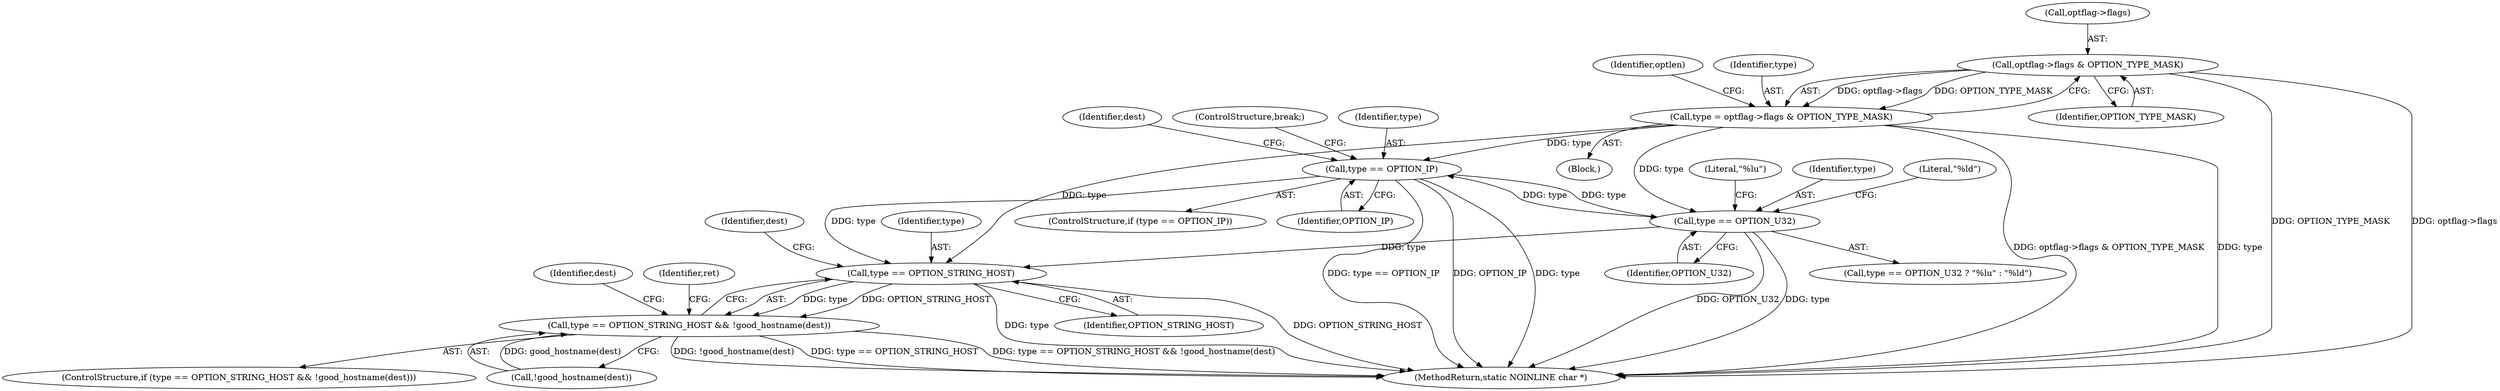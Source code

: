 digraph "0_busybox_352f79acbd759c14399e39baef21fc4ffe180ac2@pointer" {
"1000144" [label="(Call,optflag->flags & OPTION_TYPE_MASK)"];
"1000142" [label="(Call,type = optflag->flags & OPTION_TYPE_MASK)"];
"1000203" [label="(Call,type == OPTION_IP)"];
"1000251" [label="(Call,type == OPTION_U32)"];
"1000274" [label="(Call,type == OPTION_STRING_HOST)"];
"1000273" [label="(Call,type == OPTION_STRING_HOST && !good_hostname(dest))"];
"1000150" [label="(Identifier,optlen)"];
"1000281" [label="(Identifier,dest)"];
"1000205" [label="(Identifier,OPTION_IP)"];
"1000145" [label="(Call,optflag->flags)"];
"1000143" [label="(Identifier,type)"];
"1000255" [label="(Literal,\"%ld\")"];
"1000254" [label="(Literal,\"%lu\")"];
"1000127" [label="(Block,)"];
"1000253" [label="(Identifier,OPTION_U32)"];
"1000148" [label="(Identifier,OPTION_TYPE_MASK)"];
"1000272" [label="(ControlStructure,if (type == OPTION_STRING_HOST && !good_hostname(dest)))"];
"1000570" [label="(MethodReturn,static NOINLINE char *)"];
"1000276" [label="(Identifier,OPTION_STRING_HOST)"];
"1000202" [label="(ControlStructure,if (type == OPTION_IP))"];
"1000285" [label="(Identifier,ret)"];
"1000142" [label="(Call,type = optflag->flags & OPTION_TYPE_MASK)"];
"1000250" [label="(Call,type == OPTION_U32 ? \"%lu\" : \"%ld\")"];
"1000273" [label="(Call,type == OPTION_STRING_HOST && !good_hostname(dest))"];
"1000208" [label="(Identifier,dest)"];
"1000275" [label="(Identifier,type)"];
"1000203" [label="(Call,type == OPTION_IP)"];
"1000274" [label="(Call,type == OPTION_STRING_HOST)"];
"1000251" [label="(Call,type == OPTION_U32)"];
"1000277" [label="(Call,!good_hostname(dest))"];
"1000252" [label="(Identifier,type)"];
"1000144" [label="(Call,optflag->flags & OPTION_TYPE_MASK)"];
"1000206" [label="(ControlStructure,break;)"];
"1000204" [label="(Identifier,type)"];
"1000279" [label="(Identifier,dest)"];
"1000144" -> "1000142"  [label="AST: "];
"1000144" -> "1000148"  [label="CFG: "];
"1000145" -> "1000144"  [label="AST: "];
"1000148" -> "1000144"  [label="AST: "];
"1000142" -> "1000144"  [label="CFG: "];
"1000144" -> "1000570"  [label="DDG: OPTION_TYPE_MASK"];
"1000144" -> "1000570"  [label="DDG: optflag->flags"];
"1000144" -> "1000142"  [label="DDG: optflag->flags"];
"1000144" -> "1000142"  [label="DDG: OPTION_TYPE_MASK"];
"1000142" -> "1000127"  [label="AST: "];
"1000143" -> "1000142"  [label="AST: "];
"1000150" -> "1000142"  [label="CFG: "];
"1000142" -> "1000570"  [label="DDG: optflag->flags & OPTION_TYPE_MASK"];
"1000142" -> "1000570"  [label="DDG: type"];
"1000142" -> "1000203"  [label="DDG: type"];
"1000142" -> "1000251"  [label="DDG: type"];
"1000142" -> "1000274"  [label="DDG: type"];
"1000203" -> "1000202"  [label="AST: "];
"1000203" -> "1000205"  [label="CFG: "];
"1000204" -> "1000203"  [label="AST: "];
"1000205" -> "1000203"  [label="AST: "];
"1000206" -> "1000203"  [label="CFG: "];
"1000208" -> "1000203"  [label="CFG: "];
"1000203" -> "1000570"  [label="DDG: type == OPTION_IP"];
"1000203" -> "1000570"  [label="DDG: OPTION_IP"];
"1000203" -> "1000570"  [label="DDG: type"];
"1000251" -> "1000203"  [label="DDG: type"];
"1000203" -> "1000251"  [label="DDG: type"];
"1000203" -> "1000274"  [label="DDG: type"];
"1000251" -> "1000250"  [label="AST: "];
"1000251" -> "1000253"  [label="CFG: "];
"1000252" -> "1000251"  [label="AST: "];
"1000253" -> "1000251"  [label="AST: "];
"1000254" -> "1000251"  [label="CFG: "];
"1000255" -> "1000251"  [label="CFG: "];
"1000251" -> "1000570"  [label="DDG: OPTION_U32"];
"1000251" -> "1000570"  [label="DDG: type"];
"1000251" -> "1000274"  [label="DDG: type"];
"1000274" -> "1000273"  [label="AST: "];
"1000274" -> "1000276"  [label="CFG: "];
"1000275" -> "1000274"  [label="AST: "];
"1000276" -> "1000274"  [label="AST: "];
"1000279" -> "1000274"  [label="CFG: "];
"1000273" -> "1000274"  [label="CFG: "];
"1000274" -> "1000570"  [label="DDG: type"];
"1000274" -> "1000570"  [label="DDG: OPTION_STRING_HOST"];
"1000274" -> "1000273"  [label="DDG: type"];
"1000274" -> "1000273"  [label="DDG: OPTION_STRING_HOST"];
"1000273" -> "1000272"  [label="AST: "];
"1000273" -> "1000277"  [label="CFG: "];
"1000277" -> "1000273"  [label="AST: "];
"1000281" -> "1000273"  [label="CFG: "];
"1000285" -> "1000273"  [label="CFG: "];
"1000273" -> "1000570"  [label="DDG: type == OPTION_STRING_HOST"];
"1000273" -> "1000570"  [label="DDG: type == OPTION_STRING_HOST && !good_hostname(dest)"];
"1000273" -> "1000570"  [label="DDG: !good_hostname(dest)"];
"1000277" -> "1000273"  [label="DDG: good_hostname(dest)"];
}
